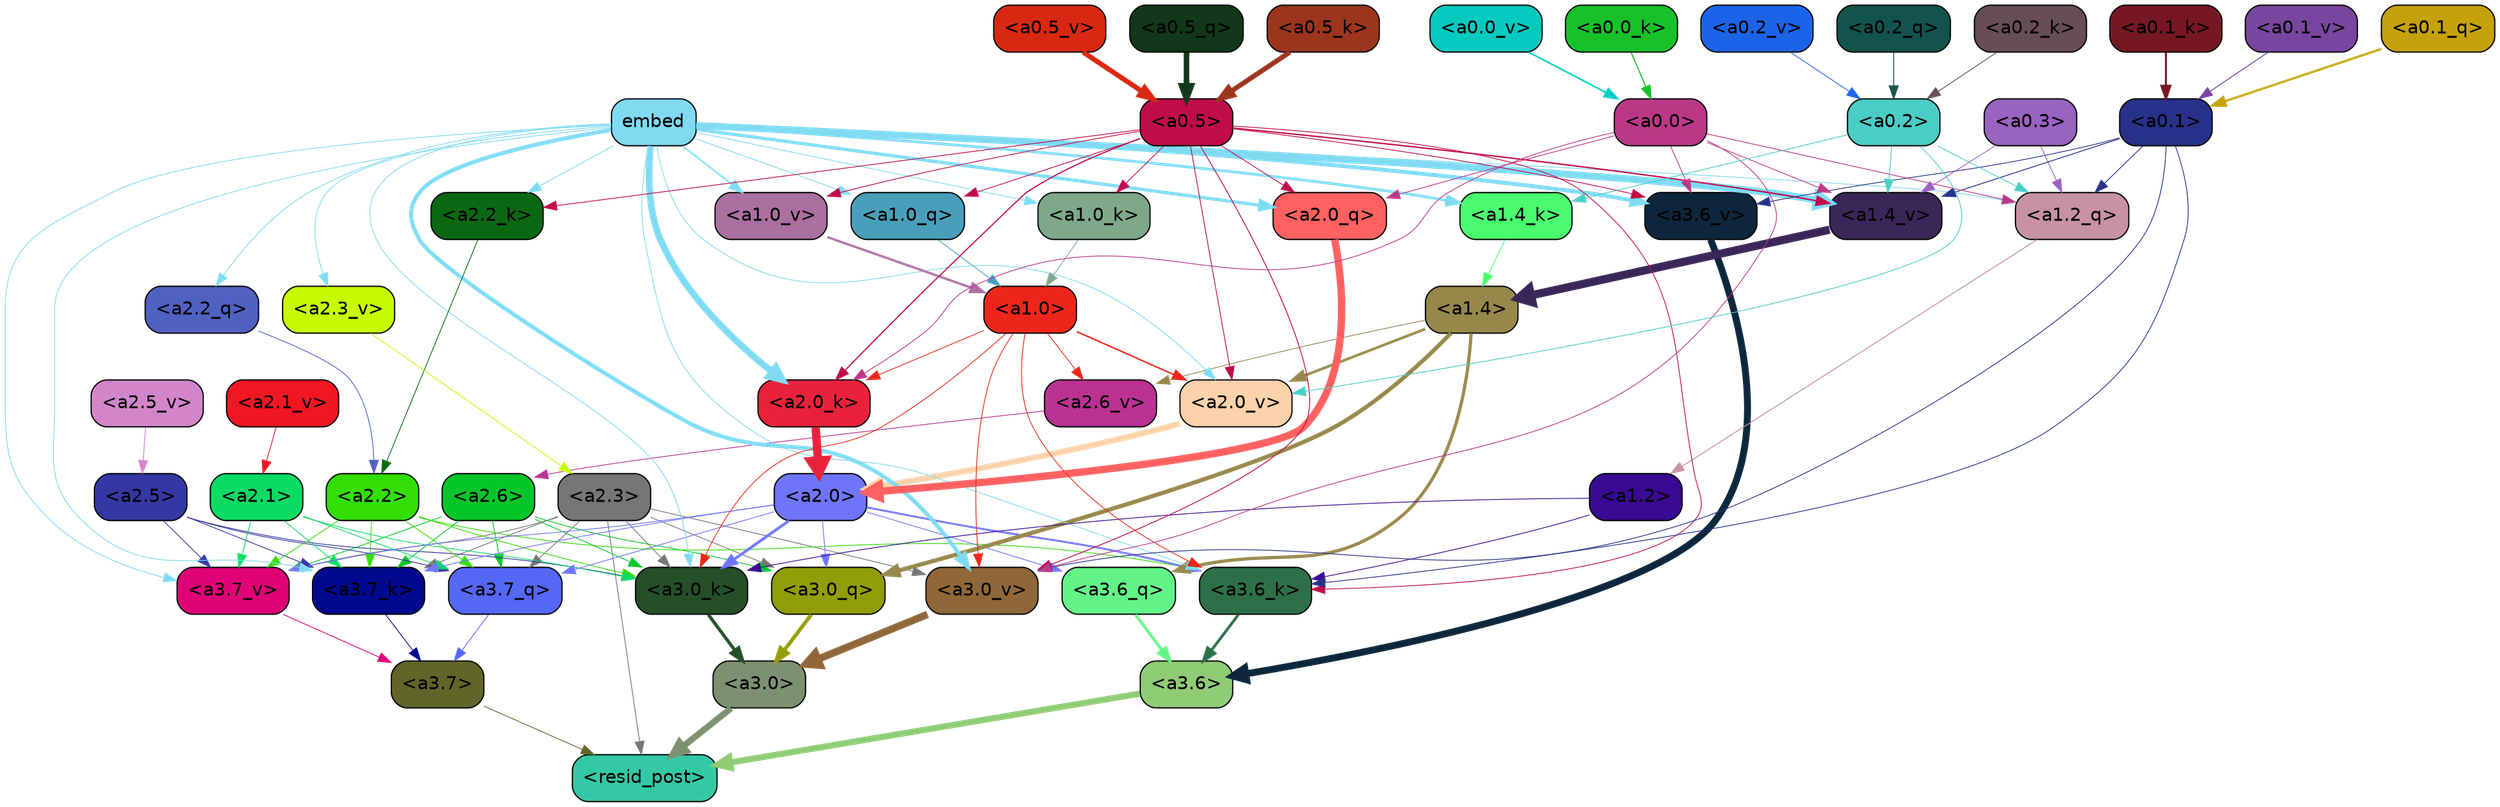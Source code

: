 strict digraph "" {
	graph [bgcolor=transparent,
		layout=dot,
		overlap=false,
		splines=true
	];
	"<a3.7>"	[color=black,
		fillcolor="#62652a",
		fontname=Helvetica,
		shape=box,
		style="filled, rounded"];
	"<resid_post>"	[color=black,
		fillcolor="#34c9a5",
		fontname=Helvetica,
		shape=box,
		style="filled, rounded"];
	"<a3.7>" -> "<resid_post>"	[color="#62652a",
		penwidth=0.6];
	"<a3.6>"	[color=black,
		fillcolor="#90cb75",
		fontname=Helvetica,
		shape=box,
		style="filled, rounded"];
	"<a3.6>" -> "<resid_post>"	[color="#90cb75",
		penwidth=4.7534414529800415];
	"<a3.0>"	[color=black,
		fillcolor="#7e9072",
		fontname=Helvetica,
		shape=box,
		style="filled, rounded"];
	"<a3.0>" -> "<resid_post>"	[color="#7e9072",
		penwidth=4.898576855659485];
	"<a2.3>"	[color=black,
		fillcolor="#787576",
		fontname=Helvetica,
		shape=box,
		style="filled, rounded"];
	"<a2.3>" -> "<resid_post>"	[color="#787576",
		penwidth=0.6];
	"<a3.7_q>"	[color=black,
		fillcolor="#5467f5",
		fontname=Helvetica,
		shape=box,
		style="filled, rounded"];
	"<a2.3>" -> "<a3.7_q>"	[color="#787576",
		penwidth=0.6];
	"<a3.0_q>"	[color=black,
		fillcolor="#929e07",
		fontname=Helvetica,
		shape=box,
		style="filled, rounded"];
	"<a2.3>" -> "<a3.0_q>"	[color="#787576",
		penwidth=0.6];
	"<a3.7_k>"	[color=black,
		fillcolor="#010a8e",
		fontname=Helvetica,
		shape=box,
		style="filled, rounded"];
	"<a2.3>" -> "<a3.7_k>"	[color="#787576",
		penwidth=0.6];
	"<a3.0_k>"	[color=black,
		fillcolor="#254f28",
		fontname=Helvetica,
		shape=box,
		style="filled, rounded"];
	"<a2.3>" -> "<a3.0_k>"	[color="#787576",
		penwidth=0.6];
	"<a3.7_v>"	[color=black,
		fillcolor="#df0176",
		fontname=Helvetica,
		shape=box,
		style="filled, rounded"];
	"<a2.3>" -> "<a3.7_v>"	[color="#787576",
		penwidth=0.6];
	"<a3.0_v>"	[color=black,
		fillcolor="#906739",
		fontname=Helvetica,
		shape=box,
		style="filled, rounded"];
	"<a2.3>" -> "<a3.0_v>"	[color="#787576",
		penwidth=0.6];
	"<a3.7_q>" -> "<a3.7>"	[color="#5467f5",
		penwidth=0.6];
	"<a3.6_q>"	[color=black,
		fillcolor="#63f489",
		fontname=Helvetica,
		shape=box,
		style="filled, rounded"];
	"<a3.6_q>" -> "<a3.6>"	[color="#63f489",
		penwidth=2.160832464694977];
	"<a3.0_q>" -> "<a3.0>"	[color="#929e07",
		penwidth=2.870753765106201];
	"<a3.7_k>" -> "<a3.7>"	[color="#010a8e",
		penwidth=0.6];
	"<a3.6_k>"	[color=black,
		fillcolor="#2d7048",
		fontname=Helvetica,
		shape=box,
		style="filled, rounded"];
	"<a3.6_k>" -> "<a3.6>"	[color="#2d7048",
		penwidth=2.13908451795578];
	"<a3.0_k>" -> "<a3.0>"	[color="#254f28",
		penwidth=2.520303964614868];
	"<a3.7_v>" -> "<a3.7>"	[color="#df0176",
		penwidth=0.6];
	"<a3.6_v>"	[color=black,
		fillcolor="#0d263b",
		fontname=Helvetica,
		shape=box,
		style="filled, rounded"];
	"<a3.6_v>" -> "<a3.6>"	[color="#0d263b",
		penwidth=5.297133803367615];
	"<a3.0_v>" -> "<a3.0>"	[color="#906739",
		penwidth=5.680712580680847];
	"<a2.6>"	[color=black,
		fillcolor="#06c529",
		fontname=Helvetica,
		shape=box,
		style="filled, rounded"];
	"<a2.6>" -> "<a3.7_q>"	[color="#06c529",
		penwidth=0.6];
	"<a2.6>" -> "<a3.0_q>"	[color="#06c529",
		penwidth=0.6];
	"<a2.6>" -> "<a3.7_k>"	[color="#06c529",
		penwidth=0.6];
	"<a2.6>" -> "<a3.0_k>"	[color="#06c529",
		penwidth=0.6];
	"<a2.6>" -> "<a3.7_v>"	[color="#06c529",
		penwidth=0.6];
	"<a2.5>"	[color=black,
		fillcolor="#3538a3",
		fontname=Helvetica,
		shape=box,
		style="filled, rounded"];
	"<a2.5>" -> "<a3.7_q>"	[color="#3538a3",
		penwidth=0.6];
	"<a2.5>" -> "<a3.7_k>"	[color="#3538a3",
		penwidth=0.6];
	"<a2.5>" -> "<a3.0_k>"	[color="#3538a3",
		penwidth=0.6];
	"<a2.5>" -> "<a3.7_v>"	[color="#3538a3",
		penwidth=0.6];
	"<a2.2>"	[color=black,
		fillcolor="#32de04",
		fontname=Helvetica,
		shape=box,
		style="filled, rounded"];
	"<a2.2>" -> "<a3.7_q>"	[color="#32de04",
		penwidth=0.6];
	"<a2.2>" -> "<a3.7_k>"	[color="#32de04",
		penwidth=0.6];
	"<a2.2>" -> "<a3.6_k>"	[color="#32de04",
		penwidth=0.6];
	"<a2.2>" -> "<a3.0_k>"	[color="#32de04",
		penwidth=0.6];
	"<a2.2>" -> "<a3.7_v>"	[color="#32de04",
		penwidth=0.6];
	"<a2.1>"	[color=black,
		fillcolor="#0adb65",
		fontname=Helvetica,
		shape=box,
		style="filled, rounded"];
	"<a2.1>" -> "<a3.7_q>"	[color="#0adb65",
		penwidth=0.6];
	"<a2.1>" -> "<a3.7_k>"	[color="#0adb65",
		penwidth=0.6];
	"<a2.1>" -> "<a3.0_k>"	[color="#0adb65",
		penwidth=0.6];
	"<a2.1>" -> "<a3.7_v>"	[color="#0adb65",
		penwidth=0.6];
	"<a2.0>"	[color=black,
		fillcolor="#6f75f8",
		fontname=Helvetica,
		shape=box,
		style="filled, rounded"];
	"<a2.0>" -> "<a3.7_q>"	[color="#6f75f8",
		penwidth=0.6];
	"<a2.0>" -> "<a3.6_q>"	[color="#6f75f8",
		penwidth=0.6];
	"<a2.0>" -> "<a3.0_q>"	[color="#6f75f8",
		penwidth=0.6];
	"<a2.0>" -> "<a3.7_k>"	[color="#6f75f8",
		penwidth=0.6];
	"<a2.0>" -> "<a3.6_k>"	[color="#6f75f8",
		penwidth=1.4855384826660156];
	"<a2.0>" -> "<a3.0_k>"	[color="#6f75f8",
		penwidth=2.142689883708954];
	"<a2.0>" -> "<a3.7_v>"	[color="#6f75f8",
		penwidth=0.6];
	"<a1.4>"	[color=black,
		fillcolor="#96884a",
		fontname=Helvetica,
		shape=box,
		style="filled, rounded"];
	"<a1.4>" -> "<a3.6_q>"	[color="#96884a",
		penwidth=2.4767253398895264];
	"<a1.4>" -> "<a3.0_q>"	[color="#96884a",
		penwidth=3.192750334739685];
	"<a2.6_v>"	[color=black,
		fillcolor="#bb3293",
		fontname=Helvetica,
		shape=box,
		style="filled, rounded"];
	"<a1.4>" -> "<a2.6_v>"	[color="#96884a",
		penwidth=0.6];
	"<a2.0_v>"	[color=black,
		fillcolor="#fbd2a9",
		fontname=Helvetica,
		shape=box,
		style="filled, rounded"];
	"<a1.4>" -> "<a2.0_v>"	[color="#96884a",
		penwidth=2.0349366441369057];
	embed	[color=black,
		fillcolor="#7fdaf2",
		fontname=Helvetica,
		shape=box,
		style="filled, rounded"];
	embed -> "<a3.7_k>"	[color="#7fdaf2",
		penwidth=0.6];
	embed -> "<a3.6_k>"	[color="#7fdaf2",
		penwidth=0.6];
	embed -> "<a3.0_k>"	[color="#7fdaf2",
		penwidth=0.6015868484973907];
	embed -> "<a3.7_v>"	[color="#7fdaf2",
		penwidth=0.6];
	embed -> "<a3.6_v>"	[color="#7fdaf2",
		penwidth=3.067279100418091];
	embed -> "<a3.0_v>"	[color="#7fdaf2",
		penwidth=3.0891895294189453];
	"<a2.2_q>"	[color=black,
		fillcolor="#5061c2",
		fontname=Helvetica,
		shape=box,
		style="filled, rounded"];
	embed -> "<a2.2_q>"	[color="#7fdaf2",
		penwidth=0.6];
	"<a2.0_q>"	[color=black,
		fillcolor="#ff6160",
		fontname=Helvetica,
		shape=box,
		style="filled, rounded"];
	embed -> "<a2.0_q>"	[color="#7fdaf2",
		penwidth=2.482962191104889];
	"<a2.2_k>"	[color=black,
		fillcolor="#0b6812",
		fontname=Helvetica,
		shape=box,
		style="filled, rounded"];
	embed -> "<a2.2_k>"	[color="#7fdaf2",
		penwidth=0.6];
	"<a2.0_k>"	[color=black,
		fillcolor="#e9223b",
		fontname=Helvetica,
		shape=box,
		style="filled, rounded"];
	embed -> "<a2.0_k>"	[color="#7fdaf2",
		penwidth=5.09069561958313];
	"<a2.3_v>"	[color=black,
		fillcolor="#c6fb02",
		fontname=Helvetica,
		shape=box,
		style="filled, rounded"];
	embed -> "<a2.3_v>"	[color="#7fdaf2",
		penwidth=0.6];
	embed -> "<a2.0_v>"	[color="#7fdaf2",
		penwidth=0.6];
	"<a1.2_q>"	[color=black,
		fillcolor="#c792a4",
		fontname=Helvetica,
		shape=box,
		style="filled, rounded"];
	embed -> "<a1.2_q>"	[color="#7fdaf2",
		penwidth=0.6];
	"<a1.0_q>"	[color=black,
		fillcolor="#499fba",
		fontname=Helvetica,
		shape=box,
		style="filled, rounded"];
	embed -> "<a1.0_q>"	[color="#7fdaf2",
		penwidth=0.6];
	"<a1.4_k>"	[color=black,
		fillcolor="#4afb6f",
		fontname=Helvetica,
		shape=box,
		style="filled, rounded"];
	embed -> "<a1.4_k>"	[color="#7fdaf2",
		penwidth=2.0865602493286133];
	"<a1.0_k>"	[color=black,
		fillcolor="#7fa88b",
		fontname=Helvetica,
		shape=box,
		style="filled, rounded"];
	embed -> "<a1.0_k>"	[color="#7fdaf2",
		penwidth=0.6];
	"<a1.4_v>"	[color=black,
		fillcolor="#3a2658",
		fontname=Helvetica,
		shape=box,
		style="filled, rounded"];
	embed -> "<a1.4_v>"	[color="#7fdaf2",
		penwidth=5.391523122787476];
	"<a1.0_v>"	[color=black,
		fillcolor="#ab6fa0",
		fontname=Helvetica,
		shape=box,
		style="filled, rounded"];
	embed -> "<a1.0_v>"	[color="#7fdaf2",
		penwidth=1.2820317149162292];
	"<a1.2>"	[color=black,
		fillcolor="#390a92",
		fontname=Helvetica,
		shape=box,
		style="filled, rounded"];
	"<a1.2>" -> "<a3.6_k>"	[color="#390a92",
		penwidth=0.6];
	"<a1.2>" -> "<a3.0_k>"	[color="#390a92",
		penwidth=0.6];
	"<a1.0>"	[color=black,
		fillcolor="#ec2618",
		fontname=Helvetica,
		shape=box,
		style="filled, rounded"];
	"<a1.0>" -> "<a3.6_k>"	[color="#ec2618",
		penwidth=0.6];
	"<a1.0>" -> "<a3.0_k>"	[color="#ec2618",
		penwidth=0.6];
	"<a1.0>" -> "<a3.0_v>"	[color="#ec2618",
		penwidth=0.6];
	"<a1.0>" -> "<a2.0_k>"	[color="#ec2618",
		penwidth=0.6];
	"<a1.0>" -> "<a2.6_v>"	[color="#ec2618",
		penwidth=0.6];
	"<a1.0>" -> "<a2.0_v>"	[color="#ec2618",
		penwidth=1.1342760920524597];
	"<a0.5>"	[color=black,
		fillcolor="#c00c4a",
		fontname=Helvetica,
		shape=box,
		style="filled, rounded"];
	"<a0.5>" -> "<a3.6_k>"	[color="#c00c4a",
		penwidth=0.6];
	"<a0.5>" -> "<a3.6_v>"	[color="#c00c4a",
		penwidth=0.6];
	"<a0.5>" -> "<a3.0_v>"	[color="#c00c4a",
		penwidth=0.6549575447570533];
	"<a0.5>" -> "<a2.0_q>"	[color="#c00c4a",
		penwidth=0.6];
	"<a0.5>" -> "<a2.2_k>"	[color="#c00c4a",
		penwidth=0.6];
	"<a0.5>" -> "<a2.0_k>"	[color="#c00c4a",
		penwidth=0.8980485796928406];
	"<a0.5>" -> "<a2.0_v>"	[color="#c00c4a",
		penwidth=0.6];
	"<a0.5>" -> "<a1.0_q>"	[color="#c00c4a",
		penwidth=0.6];
	"<a0.5>" -> "<a1.0_k>"	[color="#c00c4a",
		penwidth=0.6];
	"<a0.5>" -> "<a1.4_v>"	[color="#c00c4a",
		penwidth=1.060444712638855];
	"<a0.5>" -> "<a1.0_v>"	[color="#c00c4a",
		penwidth=0.6];
	"<a0.1>"	[color=black,
		fillcolor="#273189",
		fontname=Helvetica,
		shape=box,
		style="filled, rounded"];
	"<a0.1>" -> "<a3.6_k>"	[color="#273189",
		penwidth=0.6];
	"<a0.1>" -> "<a3.6_v>"	[color="#273189",
		penwidth=0.6];
	"<a0.1>" -> "<a3.0_v>"	[color="#273189",
		penwidth=0.6];
	"<a0.1>" -> "<a1.2_q>"	[color="#273189",
		penwidth=0.6];
	"<a0.1>" -> "<a1.4_v>"	[color="#273189",
		penwidth=0.6688870191574097];
	"<a0.0>"	[color=black,
		fillcolor="#bb3887",
		fontname=Helvetica,
		shape=box,
		style="filled, rounded"];
	"<a0.0>" -> "<a3.6_v>"	[color="#bb3887",
		penwidth=0.6];
	"<a0.0>" -> "<a3.0_v>"	[color="#bb3887",
		penwidth=0.6];
	"<a0.0>" -> "<a2.0_q>"	[color="#bb3887",
		penwidth=0.6];
	"<a0.0>" -> "<a2.0_k>"	[color="#bb3887",
		penwidth=0.6];
	"<a0.0>" -> "<a1.2_q>"	[color="#bb3887",
		penwidth=0.6];
	"<a0.0>" -> "<a1.4_v>"	[color="#bb3887",
		penwidth=0.6];
	"<a2.2_q>" -> "<a2.2>"	[color="#5061c2",
		penwidth=0.6];
	"<a2.0_q>" -> "<a2.0>"	[color="#ff6160",
		penwidth=5.653985500335693];
	"<a2.2_k>" -> "<a2.2>"	[color="#0b6812",
		penwidth=0.6];
	"<a2.0_k>" -> "<a2.0>"	[color="#e9223b",
		penwidth=6.397904872894287];
	"<a2.6_v>" -> "<a2.6>"	[color="#bb3293",
		penwidth=0.6];
	"<a2.5_v>"	[color=black,
		fillcolor="#d385cc",
		fontname=Helvetica,
		shape=box,
		style="filled, rounded"];
	"<a2.5_v>" -> "<a2.5>"	[color="#d385cc",
		penwidth=0.6];
	"<a2.3_v>" -> "<a2.3>"	[color="#c6fb02",
		penwidth=0.6];
	"<a2.1_v>"	[color=black,
		fillcolor="#f01622",
		fontname=Helvetica,
		shape=box,
		style="filled, rounded"];
	"<a2.1_v>" -> "<a2.1>"	[color="#f01622",
		penwidth=0.6];
	"<a2.0_v>" -> "<a2.0>"	[color="#fbd2a9",
		penwidth=4.48047137260437];
	"<a0.2>"	[color=black,
		fillcolor="#4acdc5",
		fontname=Helvetica,
		shape=box,
		style="filled, rounded"];
	"<a0.2>" -> "<a2.0_v>"	[color="#4acdc5",
		penwidth=0.6];
	"<a0.2>" -> "<a1.2_q>"	[color="#4acdc5",
		penwidth=0.6];
	"<a0.2>" -> "<a1.4_k>"	[color="#4acdc5",
		penwidth=0.6];
	"<a0.2>" -> "<a1.4_v>"	[color="#4acdc5",
		penwidth=0.6];
	"<a1.2_q>" -> "<a1.2>"	[color="#c792a4",
		penwidth=0.702675461769104];
	"<a1.0_q>" -> "<a1.0>"	[color="#499fba",
		penwidth=0.6];
	"<a1.4_k>" -> "<a1.4>"	[color="#4afb6f",
		penwidth=0.6];
	"<a1.0_k>" -> "<a1.0>"	[color="#7fa88b",
		penwidth=0.6];
	"<a1.4_v>" -> "<a1.4>"	[color="#3a2658",
		penwidth=6.273579955101013];
	"<a1.0_v>" -> "<a1.0>"	[color="#ab6fa0",
		penwidth=1.7821020036935806];
	"<a0.3>"	[color=black,
		fillcolor="#9963c0",
		fontname=Helvetica,
		shape=box,
		style="filled, rounded"];
	"<a0.3>" -> "<a1.2_q>"	[color="#9963c0",
		penwidth=0.6];
	"<a0.3>" -> "<a1.4_v>"	[color="#9963c0",
		penwidth=0.6];
	"<a0.5_q>"	[color=black,
		fillcolor="#113818",
		fontname=Helvetica,
		shape=box,
		style="filled, rounded"];
	"<a0.5_q>" -> "<a0.5>"	[color="#113818",
		penwidth=4.261124700307846];
	"<a0.2_q>"	[color=black,
		fillcolor="#13534d",
		fontname=Helvetica,
		shape=box,
		style="filled, rounded"];
	"<a0.2_q>" -> "<a0.2>"	[color="#13534d",
		penwidth=0.68086838722229];
	"<a0.1_q>"	[color=black,
		fillcolor="#c5a10b",
		fontname=Helvetica,
		shape=box,
		style="filled, rounded"];
	"<a0.1_q>" -> "<a0.1>"	[color="#c5a10b",
		penwidth=1.6957619190216064];
	"<a0.5_k>"	[color=black,
		fillcolor="#9c351e",
		fontname=Helvetica,
		shape=box,
		style="filled, rounded"];
	"<a0.5_k>" -> "<a0.5>"	[color="#9c351e",
		penwidth=3.774221658706665];
	"<a0.2_k>"	[color=black,
		fillcolor="#674d57",
		fontname=Helvetica,
		shape=box,
		style="filled, rounded"];
	"<a0.2_k>" -> "<a0.2>"	[color="#674d57",
		penwidth=0.6];
	"<a0.1_k>"	[color=black,
		fillcolor="#761823",
		fontname=Helvetica,
		shape=box,
		style="filled, rounded"];
	"<a0.1_k>" -> "<a0.1>"	[color="#761823",
		penwidth=1.5772395133972168];
	"<a0.0_k>"	[color=black,
		fillcolor="#17c12a",
		fontname=Helvetica,
		shape=box,
		style="filled, rounded"];
	"<a0.0_k>" -> "<a0.0>"	[color="#17c12a",
		penwidth=0.8415243625640869];
	"<a0.5_v>"	[color=black,
		fillcolor="#d92811",
		fontname=Helvetica,
		shape=box,
		style="filled, rounded"];
	"<a0.5_v>" -> "<a0.5>"	[color="#d92811",
		penwidth=3.851448491215706];
	"<a0.2_v>"	[color=black,
		fillcolor="#1b64e8",
		fontname=Helvetica,
		shape=box,
		style="filled, rounded"];
	"<a0.2_v>" -> "<a0.2>"	[color="#1b64e8",
		penwidth=0.6];
	"<a0.1_v>"	[color=black,
		fillcolor="#78469e",
		fontname=Helvetica,
		shape=box,
		style="filled, rounded"];
	"<a0.1_v>" -> "<a0.1>"	[color="#78469e",
		penwidth=0.7046854496002197];
	"<a0.0_v>"	[color=black,
		fillcolor="#05cac0",
		fontname=Helvetica,
		shape=box,
		style="filled, rounded"];
	"<a0.0_v>" -> "<a0.0>"	[color="#05cac0",
		penwidth=1.2174623012542725];
}

